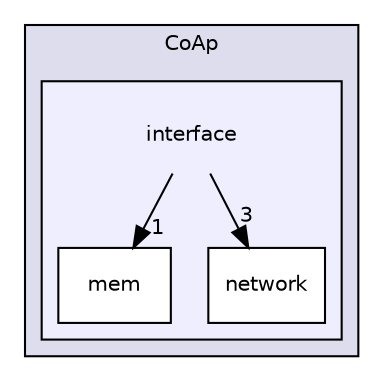 digraph "CoAPSTM32-Interation/libraries/3rdparty/CoAp/interface" {
  compound=true
  node [ fontsize="10", fontname="Helvetica"];
  edge [ labelfontsize="10", labelfontname="Helvetica"];
  subgraph clusterdir_9c8da0afa86d199ed898bdeb6e96876e {
    graph [ bgcolor="#ddddee", pencolor="black", label="CoAp" fontname="Helvetica", fontsize="10", URL="dir_9c8da0afa86d199ed898bdeb6e96876e.html"]
  subgraph clusterdir_86b413838413fb133fb83de9ee10a857 {
    graph [ bgcolor="#eeeeff", pencolor="black", label="" URL="dir_86b413838413fb133fb83de9ee10a857.html"];
    dir_86b413838413fb133fb83de9ee10a857 [shape=plaintext label="interface"];
    dir_cae51f3ad29cf5b3731e5022ded1bce2 [shape=box label="mem" color="black" fillcolor="white" style="filled" URL="dir_cae51f3ad29cf5b3731e5022ded1bce2.html"];
    dir_dfc5755b417ec6a8977245cd4bb892b9 [shape=box label="network" color="black" fillcolor="white" style="filled" URL="dir_dfc5755b417ec6a8977245cd4bb892b9.html"];
  }
  }
  dir_86b413838413fb133fb83de9ee10a857->dir_cae51f3ad29cf5b3731e5022ded1bce2 [headlabel="1", labeldistance=1.5 headhref="dir_000005_000006.html"];
  dir_86b413838413fb133fb83de9ee10a857->dir_dfc5755b417ec6a8977245cd4bb892b9 [headlabel="3", labeldistance=1.5 headhref="dir_000005_000007.html"];
}
